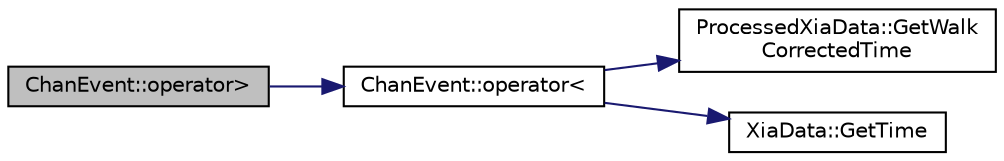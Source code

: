digraph "ChanEvent::operator&gt;"
{
  edge [fontname="Helvetica",fontsize="10",labelfontname="Helvetica",labelfontsize="10"];
  node [fontname="Helvetica",fontsize="10",shape=record];
  rankdir="LR";
  Node1 [label="ChanEvent::operator\>",height=0.2,width=0.4,color="black", fillcolor="grey75", style="filled", fontcolor="black"];
  Node1 -> Node2 [color="midnightblue",fontsize="10",style="solid",fontname="Helvetica"];
  Node2 [label="ChanEvent::operator\<",height=0.2,width=0.4,color="black", fillcolor="white", style="filled",URL="$d5/d91/class_chan_event.html#a347538b5d3ccd0a55260e4b65435ad53"];
  Node2 -> Node3 [color="midnightblue",fontsize="10",style="solid",fontname="Helvetica"];
  Node3 [label="ProcessedXiaData::GetWalk\lCorrectedTime",height=0.2,width=0.4,color="black", fillcolor="white", style="filled",URL="$df/d3c/class_processed_xia_data.html#a796159b153b67faaaaf00650d4469ab4"];
  Node2 -> Node4 [color="midnightblue",fontsize="10",style="solid",fontname="Helvetica"];
  Node4 [label="XiaData::GetTime",height=0.2,width=0.4,color="black", fillcolor="white", style="filled",URL="$d2/ddd/class_xia_data.html#ac11c489cabed7180f6516d724d387a56"];
}

